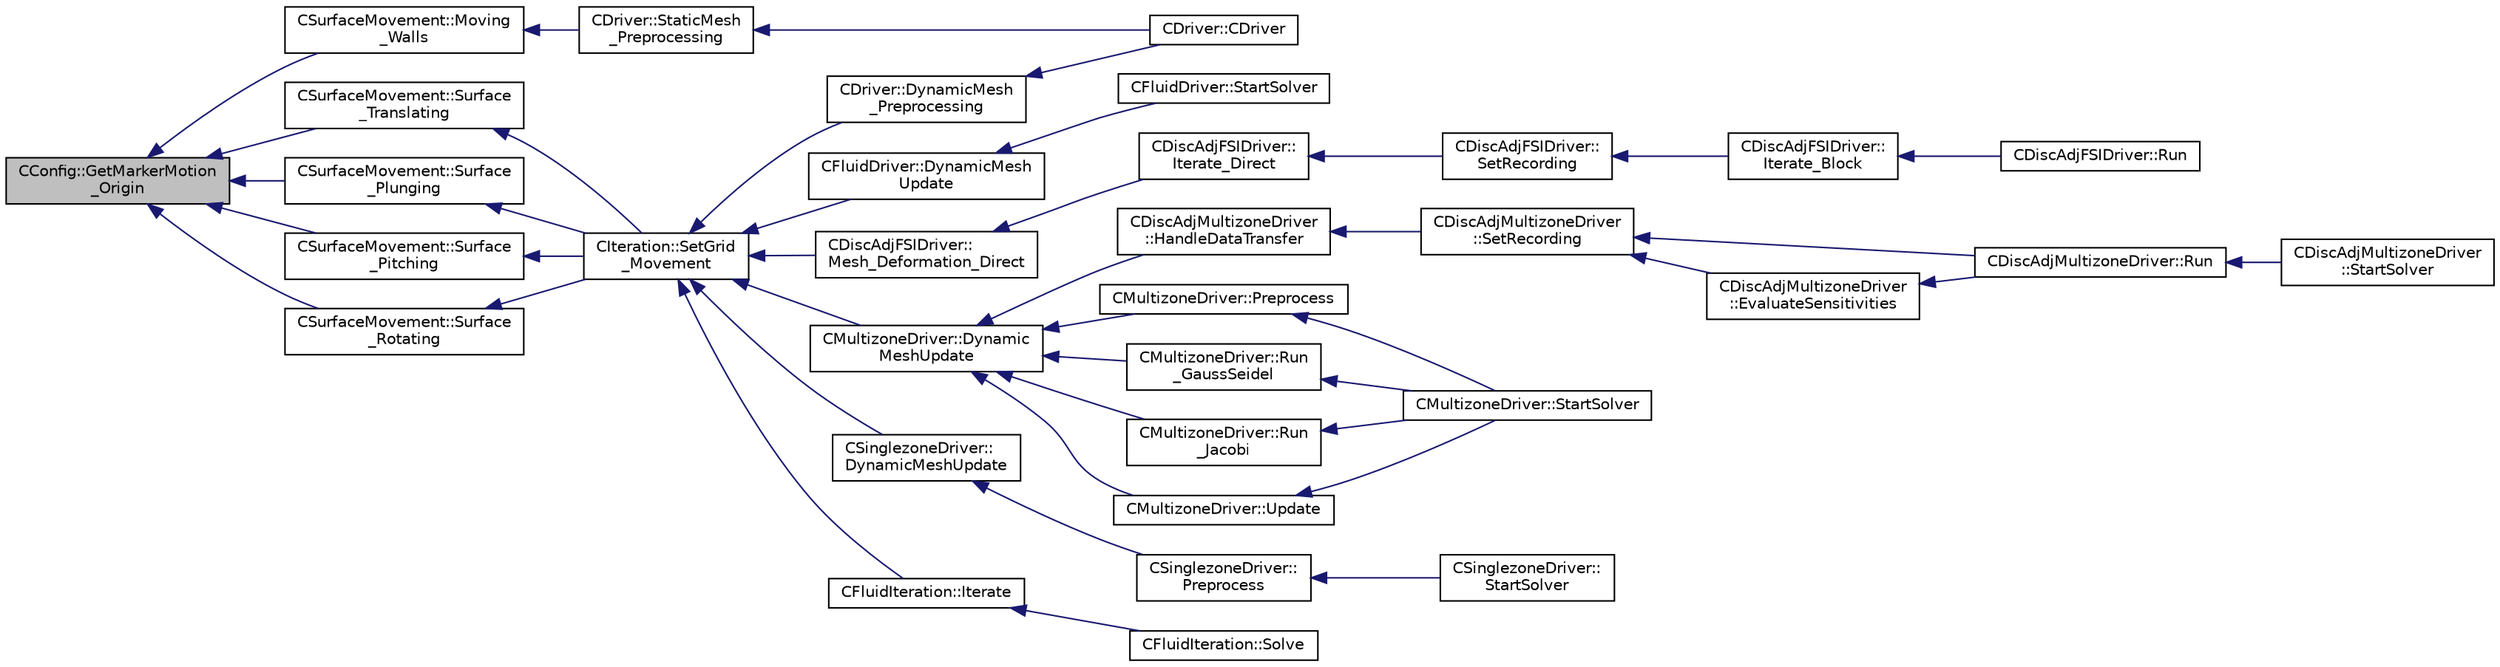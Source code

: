 digraph "CConfig::GetMarkerMotion_Origin"
{
  edge [fontname="Helvetica",fontsize="10",labelfontname="Helvetica",labelfontsize="10"];
  node [fontname="Helvetica",fontsize="10",shape=record];
  rankdir="LR";
  Node7479 [label="CConfig::GetMarkerMotion\l_Origin",height=0.2,width=0.4,color="black", fillcolor="grey75", style="filled", fontcolor="black"];
  Node7479 -> Node7480 [dir="back",color="midnightblue",fontsize="10",style="solid",fontname="Helvetica"];
  Node7480 [label="CSurfaceMovement::Moving\l_Walls",height=0.2,width=0.4,color="black", fillcolor="white", style="filled",URL="$class_c_surface_movement.html#a0e7916b44ba0f93ff3affe52a2abe930",tooltip="Set the translational/rotational velocity for a moving wall. "];
  Node7480 -> Node7481 [dir="back",color="midnightblue",fontsize="10",style="solid",fontname="Helvetica"];
  Node7481 [label="CDriver::StaticMesh\l_Preprocessing",height=0.2,width=0.4,color="black", fillcolor="white", style="filled",URL="$class_c_driver.html#ac4ac2e6f55c3956cfa44e07e03509112",tooltip="Initiate value for static mesh movement such as the gridVel for the ROTATING frame. "];
  Node7481 -> Node7482 [dir="back",color="midnightblue",fontsize="10",style="solid",fontname="Helvetica"];
  Node7482 [label="CDriver::CDriver",height=0.2,width=0.4,color="black", fillcolor="white", style="filled",URL="$class_c_driver.html#a3fca4a013a6efa9bbb38fe78a86b5f3d",tooltip="Constructor of the class. "];
  Node7479 -> Node7483 [dir="back",color="midnightblue",fontsize="10",style="solid",fontname="Helvetica"];
  Node7483 [label="CSurfaceMovement::Surface\l_Translating",height=0.2,width=0.4,color="black", fillcolor="white", style="filled",URL="$class_c_surface_movement.html#aaa5e3a14a55a7d1fe4c00b8cd195497f",tooltip="Computes the displacement of a translating surface for a dynamic mesh simulation. ..."];
  Node7483 -> Node7484 [dir="back",color="midnightblue",fontsize="10",style="solid",fontname="Helvetica"];
  Node7484 [label="CIteration::SetGrid\l_Movement",height=0.2,width=0.4,color="black", fillcolor="white", style="filled",URL="$class_c_iteration.html#a7b36785762f6b0c214569b185b858b6c",tooltip="Updates the positions and grid velocities for dynamic meshes between physical time steps..."];
  Node7484 -> Node7485 [dir="back",color="midnightblue",fontsize="10",style="solid",fontname="Helvetica"];
  Node7485 [label="CDriver::DynamicMesh\l_Preprocessing",height=0.2,width=0.4,color="black", fillcolor="white", style="filled",URL="$class_c_driver.html#af585d91d9c08dbddcc2b3e67dd5f5af9",tooltip="GridMovement_Preprocessing. "];
  Node7485 -> Node7482 [dir="back",color="midnightblue",fontsize="10",style="solid",fontname="Helvetica"];
  Node7484 -> Node7486 [dir="back",color="midnightblue",fontsize="10",style="solid",fontname="Helvetica"];
  Node7486 [label="CFluidDriver::DynamicMesh\lUpdate",height=0.2,width=0.4,color="black", fillcolor="white", style="filled",URL="$class_c_fluid_driver.html#a4eee67049f34a1875a42afa470e9f828",tooltip="Perform a dynamic mesh deformation, included grid velocity computation and the update of the multigri..."];
  Node7486 -> Node7487 [dir="back",color="midnightblue",fontsize="10",style="solid",fontname="Helvetica"];
  Node7487 [label="CFluidDriver::StartSolver",height=0.2,width=0.4,color="black", fillcolor="white", style="filled",URL="$class_c_fluid_driver.html#a1c122d5a4b5f562f69a84aef2b8bd6d5",tooltip="Launch the computation for all zones and all physics. "];
  Node7484 -> Node7488 [dir="back",color="midnightblue",fontsize="10",style="solid",fontname="Helvetica"];
  Node7488 [label="CDiscAdjFSIDriver::\lMesh_Deformation_Direct",height=0.2,width=0.4,color="black", fillcolor="white", style="filled",URL="$class_c_disc_adj_f_s_i_driver.html#ad683500d6b3773af342165b1b18f5c59",tooltip="Run a direct mesh deformation. "];
  Node7488 -> Node7489 [dir="back",color="midnightblue",fontsize="10",style="solid",fontname="Helvetica"];
  Node7489 [label="CDiscAdjFSIDriver::\lIterate_Direct",height=0.2,width=0.4,color="black", fillcolor="white", style="filled",URL="$class_c_disc_adj_f_s_i_driver.html#acd9e7f14d860522e48ba2b6db34efd49",tooltip="Iterate the direct solver for recording. "];
  Node7489 -> Node7490 [dir="back",color="midnightblue",fontsize="10",style="solid",fontname="Helvetica"];
  Node7490 [label="CDiscAdjFSIDriver::\lSetRecording",height=0.2,width=0.4,color="black", fillcolor="white", style="filled",URL="$class_c_disc_adj_f_s_i_driver.html#ab07394a77802e469a321ccd1b10cb988",tooltip="Set the recording for a Discrete Adjoint iteration for the FSI problem. "];
  Node7490 -> Node7491 [dir="back",color="midnightblue",fontsize="10",style="solid",fontname="Helvetica"];
  Node7491 [label="CDiscAdjFSIDriver::\lIterate_Block",height=0.2,width=0.4,color="black", fillcolor="white", style="filled",URL="$class_c_disc_adj_f_s_i_driver.html#a84949f139fa795b7d34d6ff77e82eb5c",tooltip="Iterate a certain block for adjoint FSI - may be the whole set of variables or independent and subite..."];
  Node7491 -> Node7492 [dir="back",color="midnightblue",fontsize="10",style="solid",fontname="Helvetica"];
  Node7492 [label="CDiscAdjFSIDriver::Run",height=0.2,width=0.4,color="black", fillcolor="white", style="filled",URL="$class_c_disc_adj_f_s_i_driver.html#a2e965d6e9c4dcfc296077cae225cab21",tooltip="Run a Discrete Adjoint iteration for the FSI problem. "];
  Node7484 -> Node7493 [dir="back",color="midnightblue",fontsize="10",style="solid",fontname="Helvetica"];
  Node7493 [label="CMultizoneDriver::Dynamic\lMeshUpdate",height=0.2,width=0.4,color="black", fillcolor="white", style="filled",URL="$class_c_multizone_driver.html#ad28a95a48e9750237a5e2b1bf2c4aac9",tooltip="Perform a dynamic mesh deformation, included grid velocity computation and the update of the multigri..."];
  Node7493 -> Node7494 [dir="back",color="midnightblue",fontsize="10",style="solid",fontname="Helvetica"];
  Node7494 [label="CDiscAdjMultizoneDriver\l::HandleDataTransfer",height=0.2,width=0.4,color="black", fillcolor="white", style="filled",URL="$class_c_disc_adj_multizone_driver.html#ab33de05a7a1f77dcf60014a4a35dd4f1",tooltip="Transfer data between zones and update grids when required. "];
  Node7494 -> Node7495 [dir="back",color="midnightblue",fontsize="10",style="solid",fontname="Helvetica"];
  Node7495 [label="CDiscAdjMultizoneDriver\l::SetRecording",height=0.2,width=0.4,color="black", fillcolor="white", style="filled",URL="$class_c_disc_adj_multizone_driver.html#a441f8669a04147aacab7df463e1dd021",tooltip="Record one iteration of the primal problem within each zone. "];
  Node7495 -> Node7496 [dir="back",color="midnightblue",fontsize="10",style="solid",fontname="Helvetica"];
  Node7496 [label="CDiscAdjMultizoneDriver::Run",height=0.2,width=0.4,color="black", fillcolor="white", style="filled",URL="$class_c_disc_adj_multizone_driver.html#af996aecdb6d20aa4fc81c9b67295abf5",tooltip="[Overload] Run an discrete adjoint update of all solvers within multiple zones. "];
  Node7496 -> Node7497 [dir="back",color="midnightblue",fontsize="10",style="solid",fontname="Helvetica"];
  Node7497 [label="CDiscAdjMultizoneDriver\l::StartSolver",height=0.2,width=0.4,color="black", fillcolor="white", style="filled",URL="$class_c_disc_adj_multizone_driver.html#a75de0a1a482ceeed4301a384f1515092",tooltip="[Overload] Launch the computation for discrete adjoint multizone problems. "];
  Node7495 -> Node7498 [dir="back",color="midnightblue",fontsize="10",style="solid",fontname="Helvetica"];
  Node7498 [label="CDiscAdjMultizoneDriver\l::EvaluateSensitivities",height=0.2,width=0.4,color="black", fillcolor="white", style="filled",URL="$class_c_disc_adj_multizone_driver.html#ac2789097629674cfb7d4de64954024df",tooltip="Evaluate sensitivites for the current adjoint solution and output files. "];
  Node7498 -> Node7496 [dir="back",color="midnightblue",fontsize="10",style="solid",fontname="Helvetica"];
  Node7493 -> Node7499 [dir="back",color="midnightblue",fontsize="10",style="solid",fontname="Helvetica"];
  Node7499 [label="CMultizoneDriver::Preprocess",height=0.2,width=0.4,color="black", fillcolor="white", style="filled",URL="$class_c_multizone_driver.html#a29c97f0dff69501feb7d5f8fe2670088",tooltip="Preprocess the multizone iteration. "];
  Node7499 -> Node7500 [dir="back",color="midnightblue",fontsize="10",style="solid",fontname="Helvetica"];
  Node7500 [label="CMultizoneDriver::StartSolver",height=0.2,width=0.4,color="black", fillcolor="white", style="filled",URL="$class_c_multizone_driver.html#a03cfc000c383ef0d86d34e1c6aef5ff3",tooltip="[Overload] Launch the computation for multizone problems. "];
  Node7493 -> Node7501 [dir="back",color="midnightblue",fontsize="10",style="solid",fontname="Helvetica"];
  Node7501 [label="CMultizoneDriver::Run\l_GaussSeidel",height=0.2,width=0.4,color="black", fillcolor="white", style="filled",URL="$class_c_multizone_driver.html#a8036223cdbe0c0d4552f17f6bad9189b",tooltip="Run a Block Gauss-Seidel iteration in all physical zones. "];
  Node7501 -> Node7500 [dir="back",color="midnightblue",fontsize="10",style="solid",fontname="Helvetica"];
  Node7493 -> Node7502 [dir="back",color="midnightblue",fontsize="10",style="solid",fontname="Helvetica"];
  Node7502 [label="CMultizoneDriver::Run\l_Jacobi",height=0.2,width=0.4,color="black", fillcolor="white", style="filled",URL="$class_c_multizone_driver.html#a1bf2824daac5a10e8fb7387676eee338",tooltip="Run a Block-Jacobi iteration in all physical zones. "];
  Node7502 -> Node7500 [dir="back",color="midnightblue",fontsize="10",style="solid",fontname="Helvetica"];
  Node7493 -> Node7503 [dir="back",color="midnightblue",fontsize="10",style="solid",fontname="Helvetica"];
  Node7503 [label="CMultizoneDriver::Update",height=0.2,width=0.4,color="black", fillcolor="white", style="filled",URL="$class_c_multizone_driver.html#ac5d960382730c14b035965906cf02cb6",tooltip="Update the dual-time solution within multiple zones. "];
  Node7503 -> Node7500 [dir="back",color="midnightblue",fontsize="10",style="solid",fontname="Helvetica"];
  Node7484 -> Node7504 [dir="back",color="midnightblue",fontsize="10",style="solid",fontname="Helvetica"];
  Node7504 [label="CSinglezoneDriver::\lDynamicMeshUpdate",height=0.2,width=0.4,color="black", fillcolor="white", style="filled",URL="$class_c_singlezone_driver.html#a8cf4c7786b495d459818b656a7f6a357",tooltip="Perform a dynamic mesh deformation, included grid velocity computation and the update of the multigri..."];
  Node7504 -> Node7505 [dir="back",color="midnightblue",fontsize="10",style="solid",fontname="Helvetica"];
  Node7505 [label="CSinglezoneDriver::\lPreprocess",height=0.2,width=0.4,color="black", fillcolor="white", style="filled",URL="$class_c_singlezone_driver.html#adc6587c2d0cd656a4fbdebaf611fbbc8",tooltip="Preprocess the single-zone iteration. "];
  Node7505 -> Node7506 [dir="back",color="midnightblue",fontsize="10",style="solid",fontname="Helvetica"];
  Node7506 [label="CSinglezoneDriver::\lStartSolver",height=0.2,width=0.4,color="black", fillcolor="white", style="filled",URL="$class_c_singlezone_driver.html#a6eb4215f7ee740a6d5edb798110ce44a",tooltip="[Overload] Launch the computation for single-zone problems. "];
  Node7484 -> Node7507 [dir="back",color="midnightblue",fontsize="10",style="solid",fontname="Helvetica"];
  Node7507 [label="CFluidIteration::Iterate",height=0.2,width=0.4,color="black", fillcolor="white", style="filled",URL="$class_c_fluid_iteration.html#ab1379b4cba3d8c893395123fb6030986",tooltip="Perform a single iteration of the fluid system. "];
  Node7507 -> Node7508 [dir="back",color="midnightblue",fontsize="10",style="solid",fontname="Helvetica"];
  Node7508 [label="CFluidIteration::Solve",height=0.2,width=0.4,color="black", fillcolor="white", style="filled",URL="$class_c_fluid_iteration.html#ae22cd342c9c9d2ea5ac3f5103394ff80",tooltip="Iterate the fluid system for a number of Inner_Iter iterations. "];
  Node7479 -> Node7509 [dir="back",color="midnightblue",fontsize="10",style="solid",fontname="Helvetica"];
  Node7509 [label="CSurfaceMovement::Surface\l_Plunging",height=0.2,width=0.4,color="black", fillcolor="white", style="filled",URL="$class_c_surface_movement.html#a46b4020fed71fc432c22eef4c1a3a9bb",tooltip="Computes the displacement of a plunging surface for a dynamic mesh simulation. "];
  Node7509 -> Node7484 [dir="back",color="midnightblue",fontsize="10",style="solid",fontname="Helvetica"];
  Node7479 -> Node7510 [dir="back",color="midnightblue",fontsize="10",style="solid",fontname="Helvetica"];
  Node7510 [label="CSurfaceMovement::Surface\l_Pitching",height=0.2,width=0.4,color="black", fillcolor="white", style="filled",URL="$class_c_surface_movement.html#adc08e64ff18721a8f95486d6e7f11229",tooltip="Computes the displacement of a pitching surface for a dynamic mesh simulation. "];
  Node7510 -> Node7484 [dir="back",color="midnightblue",fontsize="10",style="solid",fontname="Helvetica"];
  Node7479 -> Node7511 [dir="back",color="midnightblue",fontsize="10",style="solid",fontname="Helvetica"];
  Node7511 [label="CSurfaceMovement::Surface\l_Rotating",height=0.2,width=0.4,color="black", fillcolor="white", style="filled",URL="$class_c_surface_movement.html#afe7ab1e988862c31e5ab53ef51b63149",tooltip="Computes the displacement of a rotating surface for a dynamic mesh simulation. "];
  Node7511 -> Node7484 [dir="back",color="midnightblue",fontsize="10",style="solid",fontname="Helvetica"];
}
